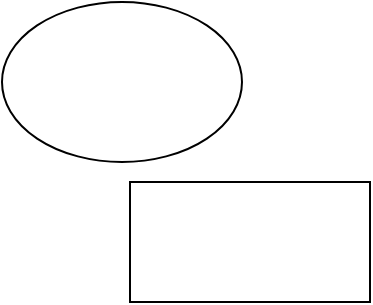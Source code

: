 <mxfile version="21.0.2" type="github"><diagram name="第 1 页" id="kc4Y_qnHZMAAjelLgB2z"><mxGraphModel dx="1306" dy="733" grid="1" gridSize="10" guides="1" tooltips="1" connect="1" arrows="1" fold="1" page="1" pageScale="1" pageWidth="827" pageHeight="1169" math="0" shadow="0"><root><mxCell id="0"/><mxCell id="1" parent="0"/><mxCell id="OPjt-uLKZsy4f2X8K6FG-1" value="" style="rounded=0;whiteSpace=wrap;html=1;" parent="1" vertex="1"><mxGeometry x="294" y="740" width="120" height="60" as="geometry"/></mxCell><mxCell id="OPjt-uLKZsy4f2X8K6FG-2" value="" style="ellipse;whiteSpace=wrap;html=1;" parent="1" vertex="1"><mxGeometry x="230" y="650" width="120" height="80" as="geometry"/></mxCell></root></mxGraphModel></diagram></mxfile>